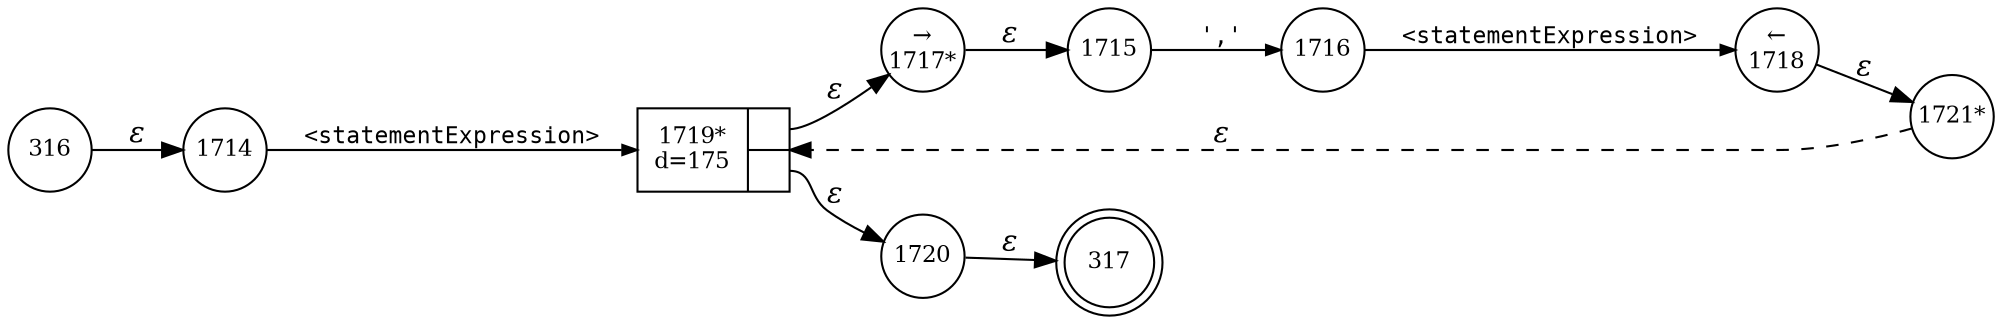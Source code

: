 digraph ATN {
rankdir=LR;
s317[fontsize=11, label="317", shape=doublecircle, fixedsize=true, width=.6];
s1714[fontsize=11,label="1714", shape=circle, fixedsize=true, width=.55, peripheries=1];
s1715[fontsize=11,label="1715", shape=circle, fixedsize=true, width=.55, peripheries=1];
s1716[fontsize=11,label="1716", shape=circle, fixedsize=true, width=.55, peripheries=1];
s1717[fontsize=11,label="&rarr;\n1717*", shape=circle, fixedsize=true, width=.55, peripheries=1];
s1718[fontsize=11,label="&larr;\n1718", shape=circle, fixedsize=true, width=.55, peripheries=1];
s1719[fontsize=11,label="{1719*\nd=175|{<p0>|<p1>}}", shape=record, fixedsize=false, peripheries=1];
s1720[fontsize=11,label="1720", shape=circle, fixedsize=true, width=.55, peripheries=1];
s1721[fontsize=11,label="1721*", shape=circle, fixedsize=true, width=.55, peripheries=1];
s316[fontsize=11,label="316", shape=circle, fixedsize=true, width=.55, peripheries=1];
s316 -> s1714 [fontname="Times-Italic", label="&epsilon;"];
s1714 -> s1719 [fontsize=11, fontname="Courier", arrowsize=.7, label = "<statementExpression>", arrowhead = normal];
s1719:p0 -> s1717 [fontname="Times-Italic", label="&epsilon;"];
s1719:p1 -> s1720 [fontname="Times-Italic", label="&epsilon;"];
s1717 -> s1715 [fontname="Times-Italic", label="&epsilon;"];
s1720 -> s317 [fontname="Times-Italic", label="&epsilon;"];
s1715 -> s1716 [fontsize=11, fontname="Courier", arrowsize=.7, label = "','", arrowhead = normal];
s1716 -> s1718 [fontsize=11, fontname="Courier", arrowsize=.7, label = "<statementExpression>", arrowhead = normal];
s1718 -> s1721 [fontname="Times-Italic", label="&epsilon;"];
s1721 -> s1719 [fontname="Times-Italic", label="&epsilon;", style="dashed"];
}